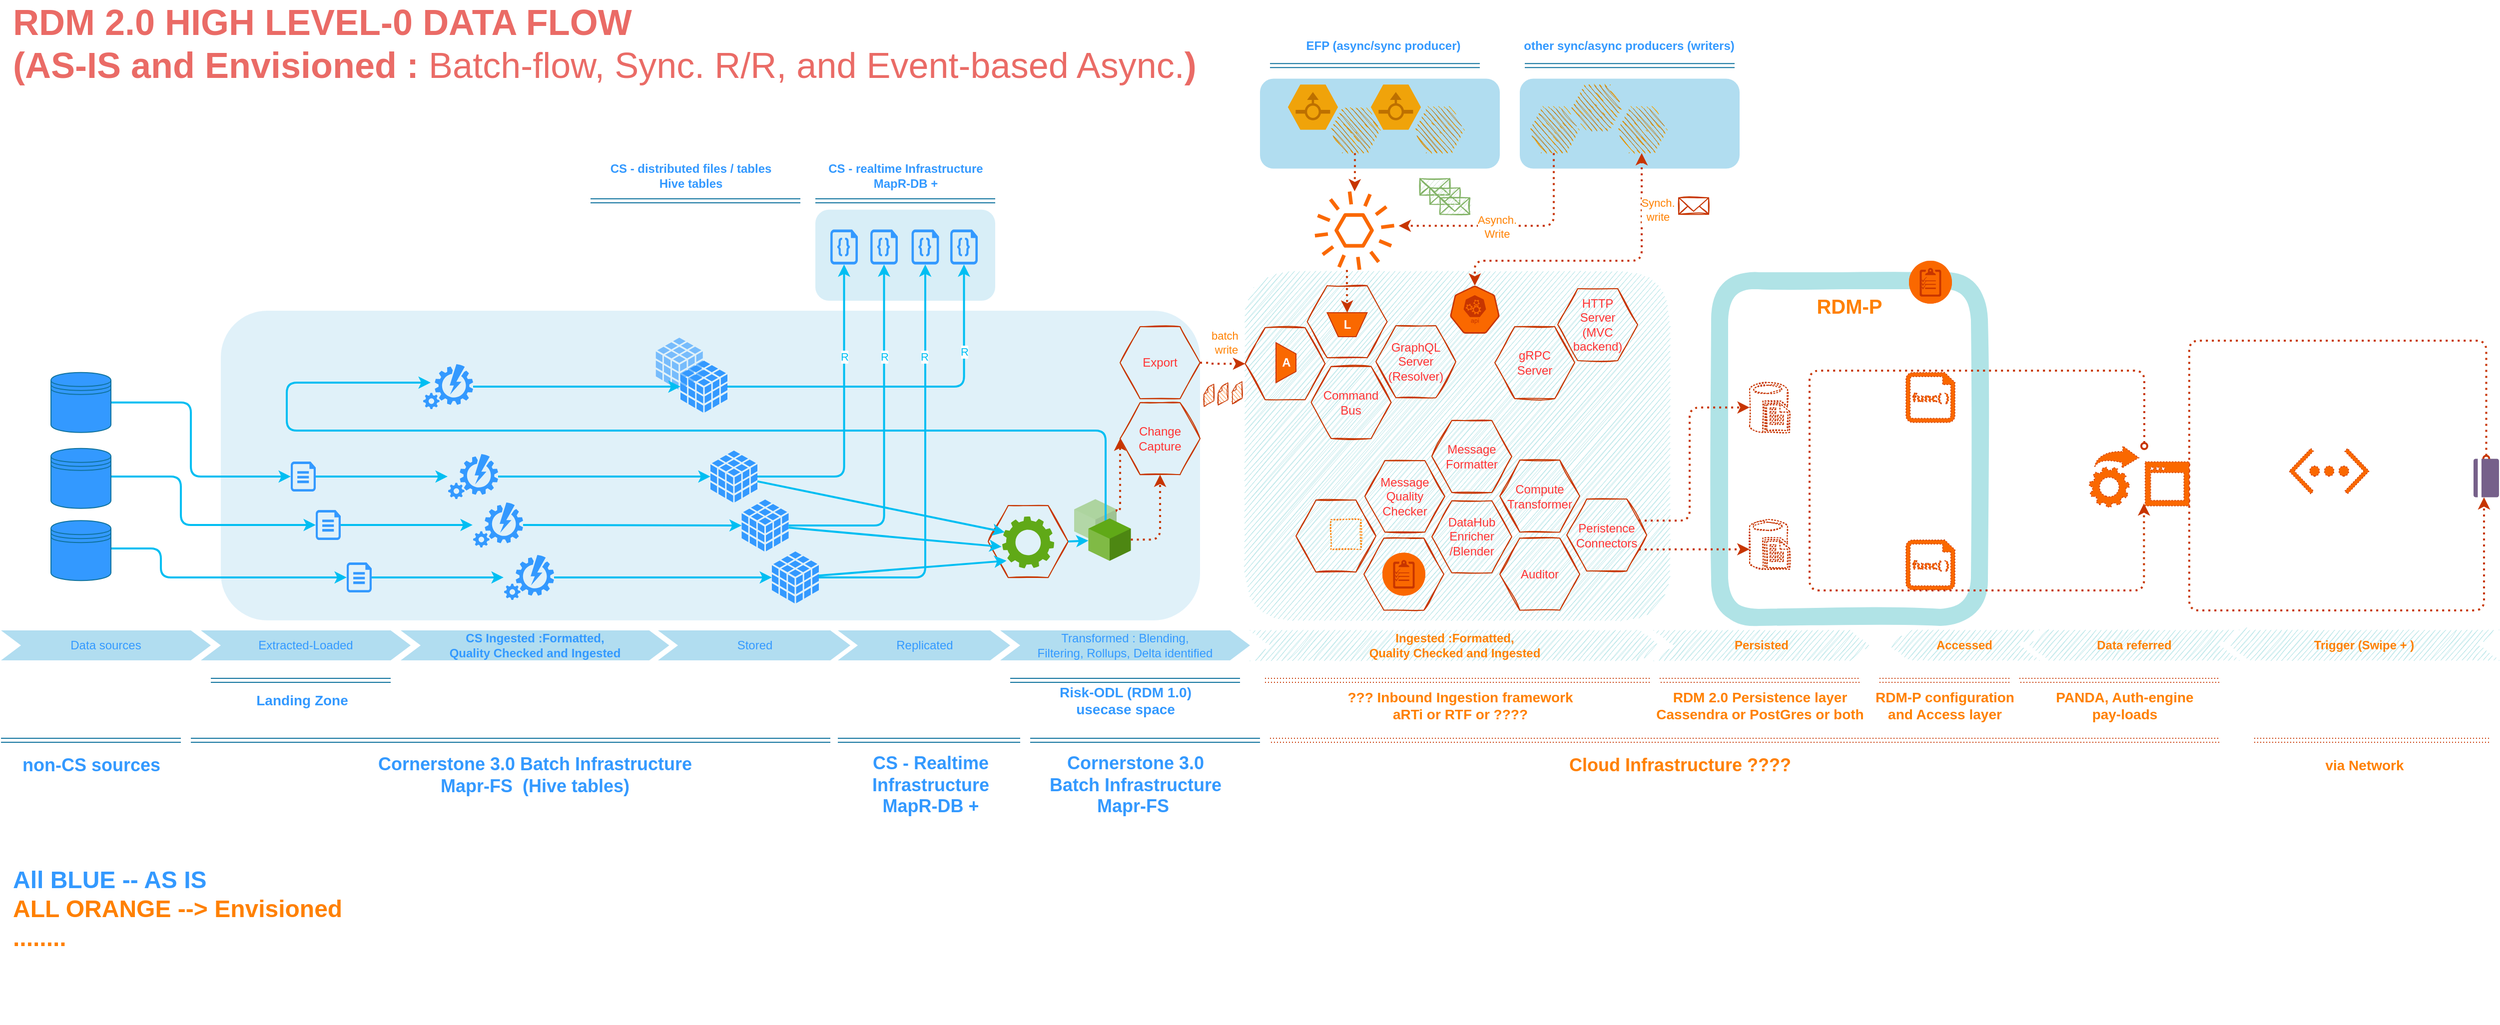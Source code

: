 <mxfile version="14.2.9" type="github">
  <diagram id="Td9-mndeDh_23hXxGDzK" name="Page-1">
    <mxGraphModel dx="883" dy="395" grid="1" gridSize="10" guides="1" tooltips="1" connect="1" arrows="1" fold="1" page="1" pageScale="1" pageWidth="850" pageHeight="1100" math="0" shadow="0">
      <root>
        <mxCell id="0" />
        <mxCell id="1" parent="0" />
        <mxCell id="Pg5ETTxkVNXYhfXZeRP4-10" value="" style="rounded=1;whiteSpace=wrap;html=1;sketch=0;fillColor=#b1ddf0;strokeColor=none;opacity=40;" parent="1" vertex="1">
          <mxGeometry x="250" y="350" width="980" height="310" as="geometry" />
        </mxCell>
        <mxCell id="uS7YmoTxu2O8jpIXmc0K-52" value="" style="shape=hexagon;perimeter=hexagonPerimeter2;whiteSpace=wrap;html=1;fixedSize=1;strokeColor=#C73500;sketch=1;fillColor=none;fontColor=#FF3333;" vertex="1" parent="1">
          <mxGeometry x="1018" y="545" width="80" height="72.12" as="geometry" />
        </mxCell>
        <mxCell id="Pg5ETTxkVNXYhfXZeRP4-1" value="" style="rounded=1;whiteSpace=wrap;html=1;sketch=1;fillColor=#b0e3e6;strokeColor=none;" parent="1" vertex="1">
          <mxGeometry x="1274" y="310" width="426" height="350" as="geometry" />
        </mxCell>
        <mxCell id="uS7YmoTxu2O8jpIXmc0K-47" value="" style="shape=hexagon;perimeter=hexagonPerimeter2;whiteSpace=wrap;html=1;fixedSize=1;strokeColor=#C73500;sketch=1;fontColor=#ffffff;fillColor=none;" vertex="1" parent="1">
          <mxGeometry x="1275.13" y="367.0" width="80" height="72.12" as="geometry" />
        </mxCell>
        <mxCell id="YAnELMvsAP-TXF1h9cd0-8" value="" style="rounded=1;whiteSpace=wrap;html=1;sketch=0;fillColor=#b1ddf0;strokeColor=none;" parent="1" vertex="1">
          <mxGeometry x="1550" y="117.78" width="220" height="90" as="geometry" />
        </mxCell>
        <mxCell id="uS7YmoTxu2O8jpIXmc0K-28" value="" style="shape=hexagon;perimeter=hexagonPerimeter2;whiteSpace=wrap;html=1;fixedSize=1;strokeColor=#C73500;sketch=1;fontColor=#ffffff;fillColor=none;" vertex="1" parent="1">
          <mxGeometry x="1394" y="577.68" width="80" height="72.12" as="geometry" />
        </mxCell>
        <mxCell id="Pg5ETTxkVNXYhfXZeRP4-12" value="&lt;b style=&quot;font-size: 20px&quot;&gt;&lt;font style=&quot;font-size: 20px&quot;&gt;RDM-P&lt;br&gt;&lt;br&gt;&lt;br&gt;&lt;br&gt;&lt;br&gt;&lt;br&gt;&lt;br&gt;&lt;br&gt;&lt;br&gt;&lt;br&gt;&lt;br&gt;&lt;br&gt;&lt;br&gt;&lt;/font&gt;&lt;/b&gt;" style="rounded=1;whiteSpace=wrap;html=1;sketch=1;strokeWidth=17;fillColor=none;fontColor=#FF8000;strokeColor=#B0E3E6;" parent="1" vertex="1">
          <mxGeometry x="1750" y="320" width="260" height="337" as="geometry" />
        </mxCell>
        <mxCell id="YAnELMvsAP-TXF1h9cd0-74" value="&lt;font&gt;gRPC &lt;br&gt;Server&lt;/font&gt;" style="shape=hexagon;perimeter=hexagonPerimeter2;whiteSpace=wrap;html=1;fixedSize=1;strokeColor=#C73500;sketch=1;fillColor=none;fontColor=#FF3333;" parent="1" vertex="1">
          <mxGeometry x="1525" y="365.94" width="80" height="72.12" as="geometry" />
        </mxCell>
        <mxCell id="uS7YmoTxu2O8jpIXmc0K-11" value="" style="shadow=0;dashed=0;html=1;labelPosition=center;verticalLabelPosition=bottom;verticalAlign=top;outlineConnect=0;align=center;shape=mxgraph.office.databases.database_cube;fontColor=#ffffff;strokeColor=none;fillColor=#3399FF;opacity=60;" vertex="1" parent="1">
          <mxGeometry x="685.37" y="377" width="47" height="52" as="geometry" />
        </mxCell>
        <mxCell id="uS7YmoTxu2O8jpIXmc0K-5" value="" style="verticalLabelPosition=bottom;verticalAlign=top;html=1;shape=mxgraph.infographic.shadedCube;isoAngle=15;fillColor=#60a917;fontColor=#ffffff;strokeColor=none;shadow=0;opacity=40;" vertex="1" parent="1">
          <mxGeometry x="1104" y="538.62" width="42.5" height="42.5" as="geometry" />
        </mxCell>
        <mxCell id="YAnELMvsAP-TXF1h9cd0-56" value="" style="shape=hexagon;perimeter=hexagonPerimeter2;whiteSpace=wrap;html=1;fixedSize=1;strokeColor=#C73500;sketch=1;fontColor=#ffffff;fillColor=none;" parent="1" vertex="1">
          <mxGeometry x="1326" y="539.5" width="80" height="72.12" as="geometry" />
        </mxCell>
        <mxCell id="Pg5ETTxkVNXYhfXZeRP4-31" value="" style="rounded=1;whiteSpace=wrap;html=1;sketch=0;fillColor=#b1ddf0;strokeColor=none;" parent="1" vertex="1">
          <mxGeometry x="1290" y="117.78" width="240" height="90" as="geometry" />
        </mxCell>
        <mxCell id="Pg5ETTxkVNXYhfXZeRP4-11" value="" style="rounded=1;whiteSpace=wrap;html=1;sketch=0;fillColor=#b1ddf0;strokeColor=none;opacity=50;" parent="1" vertex="1">
          <mxGeometry x="845" y="248.88" width="180" height="91.12" as="geometry" />
        </mxCell>
        <mxCell id="AzFJETMl0v4Ij8P8jwY9-28" value="" style="edgeStyle=orthogonalEdgeStyle;curved=1;rounded=0;orthogonalLoop=1;jettySize=auto;html=1;strokeWidth=2;entryX=-0.01;entryY=0.499;entryDx=0;entryDy=0;entryPerimeter=0;fillColor=#1ba1e2;strokeColor=#00BEF2;" parent="1" source="AzFJETMl0v4Ij8P8jwY9-1" target="AzFJETMl0v4Ij8P8jwY9-5" edge="1">
          <mxGeometry relative="1" as="geometry">
            <mxPoint x="425" y="527" as="targetPoint" />
          </mxGeometry>
        </mxCell>
        <mxCell id="AzFJETMl0v4Ij8P8jwY9-1" value="" style="verticalLabelPosition=bottom;html=1;verticalAlign=top;align=center;shape=mxgraph.azure.cloud_services_configuration_file;pointerEvents=1;fontColor=#ffffff;strokeColor=none;fillColor=#3399FF;" parent="1" vertex="1">
          <mxGeometry x="320" y="501" width="25" height="30" as="geometry" />
        </mxCell>
        <mxCell id="AzFJETMl0v4Ij8P8jwY9-35" value="" style="edgeStyle=orthogonalEdgeStyle;curved=1;rounded=0;orthogonalLoop=1;jettySize=auto;html=1;strokeWidth=2;fillColor=#1ba1e2;strokeColor=#00BEF2;" parent="1" source="AzFJETMl0v4Ij8P8jwY9-5" target="AzFJETMl0v4Ij8P8jwY9-49" edge="1">
          <mxGeometry relative="1" as="geometry">
            <mxPoint x="658" y="527" as="targetPoint" />
          </mxGeometry>
        </mxCell>
        <mxCell id="AzFJETMl0v4Ij8P8jwY9-5" value="" style="verticalLabelPosition=bottom;html=1;verticalAlign=top;align=center;shape=mxgraph.azure.automation;pointerEvents=1;fontColor=#ffffff;strokeColor=none;fillColor=#3399FF;" parent="1" vertex="1">
          <mxGeometry x="477.5" y="493.5" width="50" height="45" as="geometry" />
        </mxCell>
        <mxCell id="AzFJETMl0v4Ij8P8jwY9-7" value="Extracted-Loaded" style="shape=step;perimeter=stepPerimeter;whiteSpace=wrap;html=1;fixedSize=1;fillColor=#b1ddf0;strokeColor=none;fontColor=#3399FF;fontStyle=0" parent="1" vertex="1">
          <mxGeometry x="230" y="670" width="210" height="30" as="geometry" />
        </mxCell>
        <mxCell id="AzFJETMl0v4Ij8P8jwY9-8" value="CS Ingested :Formatted, &lt;br&gt;Quality Checked and Ingested" style="shape=step;perimeter=stepPerimeter;whiteSpace=wrap;html=1;fixedSize=1;fillColor=#b1ddf0;fontStyle=1;strokeColor=none;fontColor=#3399FF;" parent="1" vertex="1">
          <mxGeometry x="430" y="670" width="268.75" height="30" as="geometry" />
        </mxCell>
        <mxCell id="AzFJETMl0v4Ij8P8jwY9-9" value="Stored" style="shape=step;perimeter=stepPerimeter;whiteSpace=wrap;html=1;fixedSize=1;fillColor=#b1ddf0;strokeColor=none;fontColor=#3399FF;fontStyle=0" parent="1" vertex="1">
          <mxGeometry x="687.5" y="670" width="192.5" height="30" as="geometry" />
        </mxCell>
        <mxCell id="AzFJETMl0v4Ij8P8jwY9-10" value="&lt;span&gt;Transformed : Blending, &lt;br&gt;Filtering, Rollups, Delta identified&lt;/span&gt;" style="shape=step;perimeter=stepPerimeter;whiteSpace=wrap;html=1;fixedSize=1;fillColor=#b1ddf0;strokeColor=none;fontStyle=0;fontColor=#3399FF;" parent="1" vertex="1">
          <mxGeometry x="1030" y="670" width="250" height="30" as="geometry" />
        </mxCell>
        <mxCell id="AzFJETMl0v4Ij8P8jwY9-13" value="" style="shape=link;html=1;fillColor=#b1ddf0;strokeColor=#10739e;fontColor=#3399FF;fontSize=18;" parent="1" edge="1">
          <mxGeometry width="100" relative="1" as="geometry">
            <mxPoint x="220" y="780" as="sourcePoint" />
            <mxPoint x="860" y="780" as="targetPoint" />
          </mxGeometry>
        </mxCell>
        <mxCell id="AzFJETMl0v4Ij8P8jwY9-31" value="Cornerstone 3.0 Batch Infrastructure&lt;br style=&quot;font-size: 18px;&quot;&gt;Mapr-FS&amp;nbsp; (Hive tables)" style="text;html=1;align=center;verticalAlign=middle;resizable=0;points=[];autosize=1;fontStyle=1;fontColor=#3399FF;fontSize=18;" parent="1" vertex="1">
          <mxGeometry x="399.37" y="790" width="330" height="50" as="geometry" />
        </mxCell>
        <mxCell id="AzFJETMl0v4Ij8P8jwY9-37" value="" style="edgeStyle=orthogonalEdgeStyle;curved=1;rounded=0;orthogonalLoop=1;jettySize=auto;html=1;strokeWidth=2;entryX=-0.01;entryY=0.499;entryDx=0;entryDy=0;entryPerimeter=0;fillColor=#1ba1e2;strokeColor=#00BEF2;" parent="1" source="AzFJETMl0v4Ij8P8jwY9-38" target="AzFJETMl0v4Ij8P8jwY9-40" edge="1">
          <mxGeometry relative="1" as="geometry">
            <mxPoint x="450" y="572" as="targetPoint" />
          </mxGeometry>
        </mxCell>
        <mxCell id="AzFJETMl0v4Ij8P8jwY9-38" value="" style="verticalLabelPosition=bottom;html=1;verticalAlign=top;align=center;shape=mxgraph.azure.cloud_services_configuration_file;pointerEvents=1;fontColor=#ffffff;strokeColor=none;fillColor=#3399FF;" parent="1" vertex="1">
          <mxGeometry x="345" y="549.5" width="25" height="30" as="geometry" />
        </mxCell>
        <mxCell id="AzFJETMl0v4Ij8P8jwY9-39" value="" style="edgeStyle=orthogonalEdgeStyle;curved=1;rounded=0;orthogonalLoop=1;jettySize=auto;html=1;strokeWidth=2;fillColor=#1ba1e2;strokeColor=#00BEF2;" parent="1" source="AzFJETMl0v4Ij8P8jwY9-40" target="AzFJETMl0v4Ij8P8jwY9-50" edge="1">
          <mxGeometry relative="1" as="geometry">
            <mxPoint x="683" y="572" as="targetPoint" />
          </mxGeometry>
        </mxCell>
        <mxCell id="AzFJETMl0v4Ij8P8jwY9-40" value="" style="verticalLabelPosition=bottom;html=1;verticalAlign=top;align=center;shape=mxgraph.azure.automation;pointerEvents=1;fontColor=#ffffff;strokeColor=none;fillColor=#3399FF;" parent="1" vertex="1">
          <mxGeometry x="502.5" y="542" width="50" height="45" as="geometry" />
        </mxCell>
        <mxCell id="AzFJETMl0v4Ij8P8jwY9-42" value="" style="edgeStyle=orthogonalEdgeStyle;curved=1;rounded=0;orthogonalLoop=1;jettySize=auto;html=1;strokeWidth=2;entryX=-0.01;entryY=0.499;entryDx=0;entryDy=0;entryPerimeter=0;fillColor=#1ba1e2;strokeColor=#00BEF2;" parent="1" source="AzFJETMl0v4Ij8P8jwY9-43" target="AzFJETMl0v4Ij8P8jwY9-45" edge="1">
          <mxGeometry relative="1" as="geometry">
            <mxPoint x="481" y="617" as="targetPoint" />
          </mxGeometry>
        </mxCell>
        <mxCell id="AzFJETMl0v4Ij8P8jwY9-43" value="" style="verticalLabelPosition=bottom;html=1;verticalAlign=top;align=center;shape=mxgraph.azure.cloud_services_configuration_file;pointerEvents=1;fontColor=#ffffff;strokeColor=none;fillColor=#3399FF;" parent="1" vertex="1">
          <mxGeometry x="376" y="602" width="25" height="30" as="geometry" />
        </mxCell>
        <mxCell id="AzFJETMl0v4Ij8P8jwY9-44" value="" style="edgeStyle=orthogonalEdgeStyle;curved=1;rounded=0;orthogonalLoop=1;jettySize=auto;html=1;strokeWidth=2;fillColor=#1ba1e2;strokeColor=#00BEF2;" parent="1" source="AzFJETMl0v4Ij8P8jwY9-45" target="AzFJETMl0v4Ij8P8jwY9-48" edge="1">
          <mxGeometry relative="1" as="geometry">
            <mxPoint x="714" y="617" as="targetPoint" />
          </mxGeometry>
        </mxCell>
        <mxCell id="AzFJETMl0v4Ij8P8jwY9-45" value="" style="verticalLabelPosition=bottom;html=1;verticalAlign=top;align=center;shape=mxgraph.azure.automation;pointerEvents=1;fontColor=#ffffff;strokeColor=none;fillColor=#3399FF;" parent="1" vertex="1">
          <mxGeometry x="533.5" y="594.5" width="50" height="45" as="geometry" />
        </mxCell>
        <mxCell id="AzFJETMl0v4Ij8P8jwY9-48" value="" style="shadow=0;dashed=0;html=1;labelPosition=center;verticalLabelPosition=bottom;verticalAlign=top;outlineConnect=0;align=center;shape=mxgraph.office.databases.database_cube;fontColor=#ffffff;strokeColor=none;fillColor=#3399FF;" parent="1" vertex="1">
          <mxGeometry x="801.5" y="591" width="47" height="52" as="geometry" />
        </mxCell>
        <mxCell id="AzFJETMl0v4Ij8P8jwY9-60" value="" style="rounded=0;orthogonalLoop=1;jettySize=auto;html=1;strokeWidth=2;entryX=0.049;entryY=0.304;entryDx=0;entryDy=0;entryPerimeter=0;fillColor=#1ba1e2;strokeColor=#00BEF2;" parent="1" source="AzFJETMl0v4Ij8P8jwY9-49" target="AzFJETMl0v4Ij8P8jwY9-58" edge="1">
          <mxGeometry relative="1" as="geometry">
            <mxPoint x="790" y="520" as="sourcePoint" />
            <mxPoint x="795" y="542.5" as="targetPoint" />
          </mxGeometry>
        </mxCell>
        <mxCell id="AzFJETMl0v4Ij8P8jwY9-74" value="" style="rounded=1;sketch=0;orthogonalLoop=1;jettySize=auto;html=1;shadow=0;strokeWidth=2;entryX=0.5;entryY=1;entryDx=0;entryDy=0;entryPerimeter=0;fillColor=#1ba1e2;strokeColor=#00BEF2;edgeStyle=orthogonalEdgeStyle;" parent="1" source="AzFJETMl0v4Ij8P8jwY9-49" target="AzFJETMl0v4Ij8P8jwY9-72" edge="1">
          <mxGeometry relative="1" as="geometry">
            <mxPoint x="795" y="531.5" as="targetPoint" />
          </mxGeometry>
        </mxCell>
        <mxCell id="YAnELMvsAP-TXF1h9cd0-38" value="R" style="edgeLabel;html=1;align=center;verticalAlign=middle;resizable=0;points=[];fontColor=#00BEF2;" parent="AzFJETMl0v4Ij8P8jwY9-74" vertex="1" connectable="0">
          <mxGeometry x="0.334" y="1" relative="1" as="geometry">
            <mxPoint x="0.98" y="-7.47" as="offset" />
          </mxGeometry>
        </mxCell>
        <mxCell id="AzFJETMl0v4Ij8P8jwY9-49" value="" style="shadow=0;dashed=0;html=1;labelPosition=center;verticalLabelPosition=bottom;verticalAlign=top;outlineConnect=0;align=center;shape=mxgraph.office.databases.database_cube;fontColor=#ffffff;strokeColor=none;fillColor=#3399FF;" parent="1" vertex="1">
          <mxGeometry x="740" y="490" width="47" height="52" as="geometry" />
        </mxCell>
        <mxCell id="AzFJETMl0v4Ij8P8jwY9-50" value="" style="shadow=0;dashed=0;html=1;labelPosition=center;verticalLabelPosition=bottom;verticalAlign=top;outlineConnect=0;align=center;shape=mxgraph.office.databases.database_cube;fontColor=#ffffff;strokeColor=none;fillColor=#3399FF;" parent="1" vertex="1">
          <mxGeometry x="771.25" y="539" width="47" height="52" as="geometry" />
        </mxCell>
        <mxCell id="AzFJETMl0v4Ij8P8jwY9-70" value="" style="rounded=1;sketch=0;orthogonalLoop=1;jettySize=auto;html=1;shadow=0;strokeWidth=2;entryX=0.5;entryY=1;entryDx=0;entryDy=0;entryPerimeter=0;fillColor=#1ba1e2;strokeColor=#00BEF2;edgeStyle=orthogonalEdgeStyle;" parent="1" source="AzFJETMl0v4Ij8P8jwY9-51" target="AzFJETMl0v4Ij8P8jwY9-71" edge="1">
          <mxGeometry relative="1" as="geometry">
            <mxPoint x="1188" y="416" as="targetPoint" />
          </mxGeometry>
        </mxCell>
        <mxCell id="YAnELMvsAP-TXF1h9cd0-42" value="R" style="edgeLabel;html=1;align=center;verticalAlign=middle;resizable=0;points=[];fontColor=#00BEF2;" parent="AzFJETMl0v4Ij8P8jwY9-70" vertex="1" connectable="0">
          <mxGeometry x="0.513" y="3" relative="1" as="geometry">
            <mxPoint x="2.96" y="-0.94" as="offset" />
          </mxGeometry>
        </mxCell>
        <mxCell id="AzFJETMl0v4Ij8P8jwY9-51" value="" style="shadow=0;dashed=0;html=1;labelPosition=center;verticalLabelPosition=bottom;verticalAlign=top;outlineConnect=0;align=center;shape=mxgraph.office.databases.database_cube;fontColor=#ffffff;strokeColor=none;fillColor=#3399FF;" parent="1" vertex="1">
          <mxGeometry x="710" y="400" width="47" height="52" as="geometry" />
        </mxCell>
        <mxCell id="AzFJETMl0v4Ij8P8jwY9-52" value="" style="verticalLabelPosition=bottom;html=1;verticalAlign=top;align=center;shape=mxgraph.azure.automation;pointerEvents=1;fontColor=#ffffff;strokeColor=none;fillColor=#3399FF;" parent="1" vertex="1">
          <mxGeometry x="452.5" y="403.5" width="50" height="45" as="geometry" />
        </mxCell>
        <mxCell id="AzFJETMl0v4Ij8P8jwY9-65" value="" style="edgeStyle=orthogonalEdgeStyle;rounded=1;orthogonalLoop=1;jettySize=auto;html=1;strokeWidth=2;entryX=0.23;entryY=0.41;entryDx=0;entryDy=0;entryPerimeter=0;shadow=0;sketch=0;fillColor=#1ba1e2;strokeColor=#00BEF2;exitX=0.5;exitY=0;exitDx=0;exitDy=0;exitPerimeter=0;" parent="1" edge="1">
          <mxGeometry relative="1" as="geometry">
            <mxPoint x="460" y="421.95" as="targetPoint" />
            <Array as="points">
              <mxPoint x="1135" y="470" />
              <mxPoint x="316" y="470" />
              <mxPoint x="316" y="422" />
            </Array>
            <mxPoint x="1135.5" y="561.87" as="sourcePoint" />
          </mxGeometry>
        </mxCell>
        <mxCell id="AzFJETMl0v4Ij8P8jwY9-54" value="" style="verticalLabelPosition=bottom;verticalAlign=top;html=1;shape=mxgraph.infographic.shadedCube;isoAngle=15;fillColor=#60a917;fontColor=#ffffff;strokeColor=none;" parent="1" vertex="1">
          <mxGeometry x="1118.25" y="557.87" width="42.5" height="42.5" as="geometry" />
        </mxCell>
        <mxCell id="AzFJETMl0v4Ij8P8jwY9-55" value="" style="shape=link;html=1;fillColor=#b1ddf0;strokeColor=#10739e;fontColor=#3399FF;fontStyle=0;fontSize=14;" parent="1" edge="1">
          <mxGeometry width="100" relative="1" as="geometry">
            <mxPoint x="1040" y="720" as="sourcePoint" />
            <mxPoint x="1270" y="720" as="targetPoint" />
          </mxGeometry>
        </mxCell>
        <mxCell id="AzFJETMl0v4Ij8P8jwY9-56" value="Risk-ODL (RDM 1.0)&lt;br style=&quot;font-size: 14px&quot;&gt;usecase space" style="text;html=1;align=center;verticalAlign=middle;resizable=0;points=[];autosize=1;fontStyle=1;fontColor=#3399FF;fontSize=14;" parent="1" vertex="1">
          <mxGeometry x="1080" y="720" width="150" height="40" as="geometry" />
        </mxCell>
        <mxCell id="AzFJETMl0v4Ij8P8jwY9-63" value="" style="edgeStyle=none;rounded=0;orthogonalLoop=1;jettySize=auto;html=1;strokeWidth=2;fillColor=#1ba1e2;strokeColor=#00BEF2;exitX=1;exitY=0.5;exitDx=0;exitDy=0;" parent="1" source="uS7YmoTxu2O8jpIXmc0K-52" target="AzFJETMl0v4Ij8P8jwY9-54" edge="1">
          <mxGeometry relative="1" as="geometry">
            <mxPoint x="1110.0" y="584.111" as="sourcePoint" />
          </mxGeometry>
        </mxCell>
        <mxCell id="AzFJETMl0v4Ij8P8jwY9-58" value="" style="html=1;aspect=fixed;shadow=0;align=center;verticalAlign=top;fillColor=#60a917;shape=mxgraph.gcp2.gear;fontColor=#ffffff;strokeColor=none;" parent="1" vertex="1">
          <mxGeometry x="1032" y="555.88" width="52" height="52" as="geometry" />
        </mxCell>
        <mxCell id="AzFJETMl0v4Ij8P8jwY9-61" value="" style="rounded=0;orthogonalLoop=1;jettySize=auto;html=1;strokeWidth=2;fillColor=#1ba1e2;strokeColor=#00BEF2;entryX=-0.013;entryY=0.585;entryDx=0;entryDy=0;entryPerimeter=0;" parent="1" source="AzFJETMl0v4Ij8P8jwY9-50" target="AzFJETMl0v4Ij8P8jwY9-58" edge="1">
          <mxGeometry relative="1" as="geometry">
            <mxPoint x="725" y="555.536" as="sourcePoint" />
            <mxPoint x="902.35" y="578.45" as="targetPoint" />
          </mxGeometry>
        </mxCell>
        <mxCell id="AzFJETMl0v4Ij8P8jwY9-62" value="" style="rounded=0;orthogonalLoop=1;jettySize=auto;html=1;strokeWidth=2;entryX=0.083;entryY=0.854;entryDx=0;entryDy=0;entryPerimeter=0;fillColor=#1ba1e2;strokeColor=#00BEF2;" parent="1" source="AzFJETMl0v4Ij8P8jwY9-48" target="AzFJETMl0v4Ij8P8jwY9-58" edge="1">
          <mxGeometry relative="1" as="geometry">
            <mxPoint x="749" y="597.493" as="sourcePoint" />
            <mxPoint x="898.35" y="597.45" as="targetPoint" />
          </mxGeometry>
        </mxCell>
        <mxCell id="AzFJETMl0v4Ij8P8jwY9-68" value="Replicated" style="shape=step;perimeter=stepPerimeter;whiteSpace=wrap;html=1;fixedSize=1;fillColor=#b1ddf0;strokeColor=none;fontColor=#3399FF;fontStyle=0" parent="1" vertex="1">
          <mxGeometry x="867.5" y="670" width="172.5" height="30" as="geometry" />
        </mxCell>
        <mxCell id="AzFJETMl0v4Ij8P8jwY9-71" value="" style="verticalLabelPosition=bottom;html=1;verticalAlign=top;align=center;shape=mxgraph.azure.code_file;pointerEvents=1;fontColor=#ffffff;strokeColor=none;fillColor=#3399FF;" parent="1" vertex="1">
          <mxGeometry x="980" y="268.75" width="27.5" height="35" as="geometry" />
        </mxCell>
        <mxCell id="AzFJETMl0v4Ij8P8jwY9-72" value="" style="verticalLabelPosition=bottom;html=1;verticalAlign=top;align=center;shape=mxgraph.azure.code_file;pointerEvents=1;fontColor=#ffffff;strokeColor=none;fillColor=#3399FF;" parent="1" vertex="1">
          <mxGeometry x="860" y="268.75" width="27.5" height="35" as="geometry" />
        </mxCell>
        <mxCell id="AzFJETMl0v4Ij8P8jwY9-76" value="" style="verticalLabelPosition=bottom;html=1;verticalAlign=top;align=center;shape=mxgraph.azure.code_file;pointerEvents=1;fontColor=#ffffff;strokeColor=none;fillColor=#3399FF;" parent="1" vertex="1">
          <mxGeometry x="900" y="268.75" width="27.5" height="35" as="geometry" />
        </mxCell>
        <mxCell id="AzFJETMl0v4Ij8P8jwY9-78" value="" style="verticalLabelPosition=bottom;html=1;verticalAlign=top;align=center;shape=mxgraph.azure.code_file;pointerEvents=1;fontColor=#ffffff;strokeColor=none;fillColor=#3399FF;" parent="1" vertex="1">
          <mxGeometry x="941.25" y="268.75" width="27.5" height="35" as="geometry" />
        </mxCell>
        <mxCell id="AzFJETMl0v4Ij8P8jwY9-79" value="" style="rounded=1;orthogonalLoop=1;jettySize=auto;html=1;strokeWidth=2;entryX=0.5;entryY=1;entryDx=0;entryDy=0;entryPerimeter=0;fillColor=#1ba1e2;strokeColor=#00BEF2;edgeStyle=orthogonalEdgeStyle;" parent="1" source="AzFJETMl0v4Ij8P8jwY9-48" target="AzFJETMl0v4Ij8P8jwY9-78" edge="1">
          <mxGeometry relative="1" as="geometry">
            <mxPoint x="817.25" y="642.565" as="sourcePoint" />
            <mxPoint x="1167.5" y="643.54" as="targetPoint" />
          </mxGeometry>
        </mxCell>
        <mxCell id="YAnELMvsAP-TXF1h9cd0-40" value="R" style="edgeLabel;html=1;align=center;verticalAlign=middle;resizable=0;points=[];fontColor=#00BEF2;" parent="AzFJETMl0v4Ij8P8jwY9-79" vertex="1" connectable="0">
          <mxGeometry x="0.551" y="1" relative="1" as="geometry">
            <mxPoint x="-0.25" y="-2.17" as="offset" />
          </mxGeometry>
        </mxCell>
        <mxCell id="AzFJETMl0v4Ij8P8jwY9-77" value="" style="rounded=1;sketch=0;orthogonalLoop=1;jettySize=auto;html=1;shadow=0;strokeWidth=2;entryX=0.5;entryY=1;entryDx=0;entryDy=0;entryPerimeter=0;fillColor=#1ba1e2;strokeColor=#00BEF2;edgeStyle=orthogonalEdgeStyle;" parent="1" source="AzFJETMl0v4Ij8P8jwY9-50" target="AzFJETMl0v4Ij8P8jwY9-76" edge="1">
          <mxGeometry relative="1" as="geometry" />
        </mxCell>
        <mxCell id="YAnELMvsAP-TXF1h9cd0-39" value="R" style="edgeLabel;html=1;align=center;verticalAlign=middle;resizable=0;points=[];fontColor=#00BEF2;" parent="AzFJETMl0v4Ij8P8jwY9-77" vertex="1" connectable="0">
          <mxGeometry x="0.465" relative="1" as="geometry">
            <mxPoint x="-0.02" y="-3.22" as="offset" />
          </mxGeometry>
        </mxCell>
        <mxCell id="AzFJETMl0v4Ij8P8jwY9-81" value="" style="shape=link;html=1;fillColor=#b1ddf0;strokeColor=#10739e;fontColor=#3399FF;fontSize=18;" parent="1" edge="1">
          <mxGeometry width="100" relative="1" as="geometry">
            <mxPoint x="867.5" y="780" as="sourcePoint" />
            <mxPoint x="1050" y="780" as="targetPoint" />
          </mxGeometry>
        </mxCell>
        <mxCell id="AzFJETMl0v4Ij8P8jwY9-82" value="CS - Realtime &lt;br&gt;Infrastructure&lt;br style=&quot;font-size: 18px&quot;&gt;MapR-DB +" style="text;html=1;align=center;verticalAlign=middle;resizable=0;points=[];autosize=1;fontStyle=1;fontColor=#3399FF;fontSize=18;" parent="1" vertex="1">
          <mxGeometry x="895" y="790" width="130" height="70" as="geometry" />
        </mxCell>
        <mxCell id="AzFJETMl0v4Ij8P8jwY9-83" value="Ingested :Formatted, &lt;br&gt;Quality Checked and Ingested" style="shape=step;perimeter=stepPerimeter;whiteSpace=wrap;html=1;fixedSize=1;fillColor=#b0e3e6;fontStyle=1;dashed=1;dashPattern=1 2;sketch=1;strokeColor=none;fontColor=#FF8000;" parent="1" vertex="1">
          <mxGeometry x="1280" y="670" width="410" height="30" as="geometry" />
        </mxCell>
        <mxCell id="AzFJETMl0v4Ij8P8jwY9-88" value="Persisted" style="shape=step;perimeter=stepPerimeter;whiteSpace=wrap;html=1;fixedSize=1;fillColor=#b0e3e6;fontStyle=1;dashed=1;dashPattern=1 2;sketch=1;strokeColor=none;fontColor=#FF8000;" parent="1" vertex="1">
          <mxGeometry x="1684" y="670" width="216" height="30" as="geometry" />
        </mxCell>
        <mxCell id="AzFJETMl0v4Ij8P8jwY9-89" value="" style="shape=link;html=1;fillColor=#fa6800;strokeColor=#C73500;fontColor=#006600;dashed=1;dashPattern=1 2;fontSize=14;" parent="1" edge="1">
          <mxGeometry width="100" relative="1" as="geometry">
            <mxPoint x="1690" y="720" as="sourcePoint" />
            <mxPoint x="1890" y="720" as="targetPoint" />
          </mxGeometry>
        </mxCell>
        <mxCell id="AzFJETMl0v4Ij8P8jwY9-90" value="" style="shape=link;html=1;fillColor=#fa6800;fontColor=#006600;strokeColor=#C73500;dashed=1;dashPattern=1 2;fontSize=14;" parent="1" edge="1">
          <mxGeometry width="100" relative="1" as="geometry">
            <mxPoint x="1295" y="720" as="sourcePoint" />
            <mxPoint x="1680" y="720" as="targetPoint" />
          </mxGeometry>
        </mxCell>
        <mxCell id="AzFJETMl0v4Ij8P8jwY9-91" value="??? Inbound Ingestion framework&lt;br style=&quot;font-size: 14px;&quot;&gt;aRTi or RTF or ????" style="text;html=1;align=center;verticalAlign=middle;resizable=0;points=[];autosize=1;fontColor=#FF8000;fontStyle=1;fontSize=14;" parent="1" vertex="1">
          <mxGeometry x="1370" y="725" width="240" height="40" as="geometry" />
        </mxCell>
        <mxCell id="AzFJETMl0v4Ij8P8jwY9-92" value="RDM 2.0 Persistence layer&lt;br style=&quot;font-size: 14px;&quot;&gt;Cassendra or PostGres or both" style="text;html=1;align=center;verticalAlign=middle;resizable=0;points=[];autosize=1;fontColor=#FF8000;fontStyle=1;fontSize=14;" parent="1" vertex="1">
          <mxGeometry x="1680" y="725" width="220" height="40" as="geometry" />
        </mxCell>
        <mxCell id="AzFJETMl0v4Ij8P8jwY9-95" value="" style="shape=link;html=1;fillColor=#b1ddf0;strokeColor=#10739e;fontColor=#3399FF;" parent="1" edge="1">
          <mxGeometry width="100" relative="1" as="geometry">
            <mxPoint x="845" y="240" as="sourcePoint" />
            <mxPoint x="1025" y="240" as="targetPoint" />
          </mxGeometry>
        </mxCell>
        <mxCell id="AzFJETMl0v4Ij8P8jwY9-96" value="CS - realtime Infrastructure&lt;br&gt;MapR-DB +" style="text;html=1;align=center;verticalAlign=middle;resizable=0;points=[];autosize=1;fontStyle=1;fontColor=#3399FF;" parent="1" vertex="1">
          <mxGeometry x="850" y="200" width="170" height="30" as="geometry" />
        </mxCell>
        <mxCell id="AzFJETMl0v4Ij8P8jwY9-99" value="&lt;b&gt;&lt;font&gt;&lt;font style=&quot;font-size: 24px&quot;&gt;&lt;font color=&quot;#3399ff&quot;&gt;All BLUE -- AS IS&lt;/font&gt;&lt;br&gt;ALL ORANGE --&amp;gt; Envisioned&lt;br&gt;........&lt;br&gt;&lt;br&gt;&lt;br&gt;&lt;/font&gt;&lt;br&gt;&lt;/font&gt;&lt;/b&gt;" style="text;html=1;align=left;verticalAlign=middle;resizable=0;points=[];autosize=1;fontColor=#FF8000;" parent="1" vertex="1">
          <mxGeometry x="40" y="935" width="350" height="100" as="geometry" />
        </mxCell>
        <mxCell id="AzFJETMl0v4Ij8P8jwY9-100" value="" style="shape=link;html=1;fillColor=#b1ddf0;strokeColor=#10739e;fontColor=#3399FF;fontSize=18;" parent="1" edge="1">
          <mxGeometry width="100" relative="1" as="geometry">
            <mxPoint x="1060" y="780" as="sourcePoint" />
            <mxPoint x="1290" y="780" as="targetPoint" />
          </mxGeometry>
        </mxCell>
        <mxCell id="AzFJETMl0v4Ij8P8jwY9-101" value="Cornerstone 3.0 &lt;br&gt;Batch Infrastructure&lt;br style=&quot;font-size: 18px&quot;&gt;Mapr-FS&amp;nbsp;" style="text;html=1;align=center;verticalAlign=middle;resizable=0;points=[];autosize=1;fontStyle=1;fontColor=#3399FF;fontSize=18;" parent="1" vertex="1">
          <mxGeometry x="1070" y="790" width="190" height="70" as="geometry" />
        </mxCell>
        <mxCell id="AzFJETMl0v4Ij8P8jwY9-102" value="" style="shape=link;html=1;fillColor=#fa6800;strokeColor=#C73500;fontColor=#3399FF;dashed=1;dashPattern=1 2;fontSize=18;" parent="1" edge="1">
          <mxGeometry width="100" relative="1" as="geometry">
            <mxPoint x="1300" y="780" as="sourcePoint" />
            <mxPoint x="2250" y="780" as="targetPoint" />
          </mxGeometry>
        </mxCell>
        <mxCell id="AzFJETMl0v4Ij8P8jwY9-103" value="Cloud Infrastructure ????" style="text;html=1;align=center;verticalAlign=middle;resizable=0;points=[];autosize=1;fontStyle=1;fontColor=#FF8000;fontSize=18;" parent="1" vertex="1">
          <mxGeometry x="1590" y="790" width="240" height="30" as="geometry" />
        </mxCell>
        <mxCell id="AzFJETMl0v4Ij8P8jwY9-104" value="&lt;font&gt;&lt;font style=&quot;font-size: 36px&quot;&gt;RDM 2.0 HIGH LEVEL-0 DATA FLOW &lt;br&gt;(AS-IS and Envisioned : &lt;span style=&quot;font-weight: normal&quot;&gt;Batch-flow, Sync. R/R, and Event-based Async.&lt;/span&gt;)&lt;br&gt;&lt;/font&gt;&lt;br&gt;&lt;/font&gt;" style="text;html=1;align=left;verticalAlign=middle;resizable=0;points=[];autosize=1;fontStyle=1;fontColor=#EA6B66;" parent="1" vertex="1">
          <mxGeometry x="40" y="60" width="1200" height="60" as="geometry" />
        </mxCell>
        <mxCell id="AzFJETMl0v4Ij8P8jwY9-105" value="Data sources" style="shape=step;perimeter=stepPerimeter;whiteSpace=wrap;html=1;fixedSize=1;fillColor=#b1ddf0;strokeColor=none;fontColor=#3399FF;fontStyle=0" parent="1" vertex="1">
          <mxGeometry x="30" y="670" width="210" height="30" as="geometry" />
        </mxCell>
        <mxCell id="AzFJETMl0v4Ij8P8jwY9-109" value="" style="edgeStyle=orthogonalEdgeStyle;rounded=1;sketch=0;orthogonalLoop=1;jettySize=auto;html=1;shadow=0;labelBackgroundColor=none;strokeColor=#00BEF2;strokeWidth=2;fontColor=#FF8000;entryX=0;entryY=0.5;entryDx=0;entryDy=0;entryPerimeter=0;" parent="1" source="AzFJETMl0v4Ij8P8jwY9-107" target="AzFJETMl0v4Ij8P8jwY9-1" edge="1">
          <mxGeometry relative="1" as="geometry">
            <mxPoint x="200" y="516" as="targetPoint" />
            <Array as="points">
              <mxPoint x="220" y="442" />
              <mxPoint x="220" y="516" />
            </Array>
          </mxGeometry>
        </mxCell>
        <mxCell id="AzFJETMl0v4Ij8P8jwY9-107" value="" style="shape=datastore;whiteSpace=wrap;html=1;labelBackgroundColor=none;sketch=0;strokeColor=#10739e;align=left;fillColor=#3399FF;" parent="1" vertex="1">
          <mxGeometry x="80" y="411.88" width="60" height="60" as="geometry" />
        </mxCell>
        <mxCell id="AzFJETMl0v4Ij8P8jwY9-112" value="" style="edgeStyle=orthogonalEdgeStyle;rounded=1;sketch=0;orthogonalLoop=1;jettySize=auto;html=1;shadow=0;labelBackgroundColor=none;strokeColor=#00BEF2;strokeWidth=2;fontColor=#FF8000;entryX=0;entryY=0.5;entryDx=0;entryDy=0;entryPerimeter=0;" parent="1" source="AzFJETMl0v4Ij8P8jwY9-110" target="AzFJETMl0v4Ij8P8jwY9-38" edge="1">
          <mxGeometry relative="1" as="geometry">
            <mxPoint x="220" y="549.5" as="targetPoint" />
            <Array as="points">
              <mxPoint x="210" y="516" />
              <mxPoint x="210" y="565" />
            </Array>
          </mxGeometry>
        </mxCell>
        <mxCell id="AzFJETMl0v4Ij8P8jwY9-110" value="" style="shape=datastore;whiteSpace=wrap;html=1;labelBackgroundColor=none;sketch=0;strokeColor=#10739e;align=left;fillColor=#3399FF;" parent="1" vertex="1">
          <mxGeometry x="80" y="487.88" width="60" height="60" as="geometry" />
        </mxCell>
        <mxCell id="AzFJETMl0v4Ij8P8jwY9-114" value="" style="edgeStyle=orthogonalEdgeStyle;rounded=1;sketch=0;orthogonalLoop=1;jettySize=auto;html=1;shadow=0;labelBackgroundColor=none;strokeColor=#00BEF2;strokeWidth=2;fontColor=#FF8000;entryX=0;entryY=0.5;entryDx=0;entryDy=0;entryPerimeter=0;" parent="1" source="AzFJETMl0v4Ij8P8jwY9-113" target="AzFJETMl0v4Ij8P8jwY9-43" edge="1">
          <mxGeometry relative="1" as="geometry">
            <Array as="points">
              <mxPoint x="190" y="588" />
              <mxPoint x="190" y="617" />
            </Array>
          </mxGeometry>
        </mxCell>
        <mxCell id="AzFJETMl0v4Ij8P8jwY9-113" value="" style="shape=datastore;whiteSpace=wrap;html=1;labelBackgroundColor=none;sketch=0;strokeColor=#10739e;align=left;fillColor=#3399FF;" parent="1" vertex="1">
          <mxGeometry x="80" y="560.13" width="60" height="60" as="geometry" />
        </mxCell>
        <mxCell id="AzFJETMl0v4Ij8P8jwY9-115" value="" style="shape=link;html=1;fillColor=#b1ddf0;strokeColor=#10739e;fontColor=#3399FF;fontStyle=0;fontSize=14;" parent="1" edge="1">
          <mxGeometry width="100" relative="1" as="geometry">
            <mxPoint x="240" y="720" as="sourcePoint" />
            <mxPoint x="420" y="720" as="targetPoint" />
          </mxGeometry>
        </mxCell>
        <mxCell id="AzFJETMl0v4Ij8P8jwY9-116" value="Landing Zone" style="text;html=1;align=center;verticalAlign=middle;resizable=0;points=[];autosize=1;fontStyle=1;fontColor=#3399FF;fontSize=14;" parent="1" vertex="1">
          <mxGeometry x="276" y="730" width="110" height="20" as="geometry" />
        </mxCell>
        <mxCell id="AzFJETMl0v4Ij8P8jwY9-118" value="" style="shape=link;html=1;fillColor=#b1ddf0;strokeColor=#10739e;fontColor=#3399FF;" parent="1" edge="1">
          <mxGeometry width="100" relative="1" as="geometry">
            <mxPoint x="620" y="240" as="sourcePoint" />
            <mxPoint x="830" y="240" as="targetPoint" />
          </mxGeometry>
        </mxCell>
        <mxCell id="AzFJETMl0v4Ij8P8jwY9-119" value="CS - distributed files / tables&lt;br&gt;Hive tables" style="text;html=1;align=center;verticalAlign=middle;resizable=0;points=[];autosize=1;fontStyle=1;fontColor=#3399FF;" parent="1" vertex="1">
          <mxGeometry x="630" y="200" width="180" height="30" as="geometry" />
        </mxCell>
        <mxCell id="AzFJETMl0v4Ij8P8jwY9-120" value="" style="shape=link;html=1;fillColor=#b1ddf0;strokeColor=#10739e;fontColor=#3399FF;fontStyle=0;fontSize=18;" parent="1" edge="1">
          <mxGeometry width="100" relative="1" as="geometry">
            <mxPoint x="30" y="780" as="sourcePoint" />
            <mxPoint x="210" y="780" as="targetPoint" />
          </mxGeometry>
        </mxCell>
        <mxCell id="AzFJETMl0v4Ij8P8jwY9-121" value="non-CS sources" style="text;html=1;align=center;verticalAlign=middle;resizable=0;points=[];autosize=1;fontStyle=1;fontColor=#3399FF;fontSize=18;" parent="1" vertex="1">
          <mxGeometry x="45" y="790" width="150" height="30" as="geometry" />
        </mxCell>
        <mxCell id="AzFJETMl0v4Ij8P8jwY9-122" value="Accessed" style="shape=step;perimeter=stepPerimeter;whiteSpace=wrap;html=1;fixedSize=1;fillColor=#b0e3e6;fontStyle=1;dashed=1;dashPattern=1 2;sketch=1;strokeColor=none;fontColor=#FF8000;direction=west;" parent="1" vertex="1">
          <mxGeometry x="1920" y="670" width="150" height="30" as="geometry" />
        </mxCell>
        <mxCell id="AzFJETMl0v4Ij8P8jwY9-123" value="Data referred" style="shape=step;perimeter=stepPerimeter;whiteSpace=wrap;html=1;fixedSize=1;fillColor=#b0e3e6;fontStyle=1;dashed=1;dashPattern=1 2;sketch=1;strokeColor=none;fontColor=#FF8000;direction=west;" parent="1" vertex="1">
          <mxGeometry x="2060" y="670" width="210" height="30" as="geometry" />
        </mxCell>
        <mxCell id="AzFJETMl0v4Ij8P8jwY9-125" value="" style="shape=link;html=1;fillColor=#fa6800;strokeColor=#C73500;fontColor=#006600;dashed=1;dashPattern=1 2;fontSize=14;" parent="1" edge="1">
          <mxGeometry width="100" relative="1" as="geometry">
            <mxPoint x="1910" y="720" as="sourcePoint" />
            <mxPoint x="2040" y="720" as="targetPoint" />
          </mxGeometry>
        </mxCell>
        <mxCell id="AzFJETMl0v4Ij8P8jwY9-126" value="RDM-P configuration &lt;br style=&quot;font-size: 14px;&quot;&gt;and Access layer" style="text;html=1;align=center;verticalAlign=middle;resizable=0;points=[];autosize=1;fontColor=#FF8000;fontStyle=1;fontSize=14;" parent="1" vertex="1">
          <mxGeometry x="1900" y="725" width="150" height="40" as="geometry" />
        </mxCell>
        <mxCell id="AzFJETMl0v4Ij8P8jwY9-127" value="" style="shape=link;html=1;fillColor=#fa6800;strokeColor=#C73500;fontColor=#006600;dashed=1;dashPattern=1 2;fontSize=14;" parent="1" edge="1">
          <mxGeometry width="100" relative="1" as="geometry">
            <mxPoint x="2050" y="720" as="sourcePoint" />
            <mxPoint x="2250" y="720" as="targetPoint" />
          </mxGeometry>
        </mxCell>
        <mxCell id="AzFJETMl0v4Ij8P8jwY9-128" value="PANDA, Auth-engine &lt;br&gt;pay-loads" style="text;html=1;align=center;verticalAlign=middle;resizable=0;points=[];autosize=1;fontColor=#FF8000;fontStyle=1;fontSize=14;" parent="1" vertex="1">
          <mxGeometry x="2080" y="725" width="150" height="40" as="geometry" />
        </mxCell>
        <mxCell id="AzFJETMl0v4Ij8P8jwY9-131" value="" style="aspect=fixed;pointerEvents=1;shadow=0;dashed=1;html=1;labelPosition=center;verticalLabelPosition=bottom;verticalAlign=top;align=center;shape=mxgraph.mscae.enterprise.code_file;labelBackgroundColor=none;sketch=0;fontColor=#ffffff;dashPattern=1 2;strokeColor=#C73500;fillColor=#fa6800;" parent="1" vertex="1">
          <mxGeometry x="1936.5" y="579.5" width="49" height="50" as="geometry" />
        </mxCell>
        <mxCell id="AzFJETMl0v4Ij8P8jwY9-139" value="" style="edgeStyle=orthogonalEdgeStyle;rounded=1;sketch=0;orthogonalLoop=1;jettySize=auto;html=1;shadow=0;dashed=1;dashPattern=1 2;labelBackgroundColor=none;strokeColor=#C73500;strokeWidth=2;fontColor=#FF8000;fillColor=#fa6800;startArrow=oval;startFill=0;entryX=0.547;entryY=0.941;entryDx=0;entryDy=0;entryPerimeter=0;" parent="1" source="AzFJETMl0v4Ij8P8jwY9-137" edge="1" target="AzFJETMl0v4Ij8P8jwY9-137">
          <mxGeometry relative="1" as="geometry">
            <mxPoint x="2175" y="606" as="targetPoint" />
            <Array as="points">
              <mxPoint x="2175" y="410" />
              <mxPoint x="1840" y="410" />
              <mxPoint x="1840" y="630" />
              <mxPoint x="2175" y="630" />
            </Array>
          </mxGeometry>
        </mxCell>
        <mxCell id="AzFJETMl0v4Ij8P8jwY9-141" value="" style="fillColor=#fa6800;verticalLabelPosition=bottom;html=1;verticalAlign=top;align=center;points=[[0.145,0.145,0],[0.5,0,0],[0.855,0.145,0],[1,0.5,0],[0.855,0.855,0],[0.5,1,0],[0.145,0.855,0],[0,0.5,0]];pointerEvents=1;shape=mxgraph.cisco_safe.compositeIcon;bgIcon=ellipse;resIcon=mxgraph.cisco_safe.capability.policy_configuration;dashed=1;dashPattern=1 2;labelBackgroundColor=none;sketch=0;fontColor=#ffffff;strokeColor=#C73500;" parent="1" vertex="1">
          <mxGeometry x="1412.5" y="592.24" width="43" height="43" as="geometry" />
        </mxCell>
        <mxCell id="AzFJETMl0v4Ij8P8jwY9-142" value="Trigger (Swipe + )" style="shape=step;perimeter=stepPerimeter;whiteSpace=wrap;html=1;fixedSize=1;fillColor=#b0e3e6;fontStyle=1;dashed=1;dashPattern=1 2;sketch=1;strokeColor=none;fontColor=#FF8000;direction=west;" parent="1" vertex="1">
          <mxGeometry x="2260" y="670" width="270" height="30" as="geometry" />
        </mxCell>
        <mxCell id="AzFJETMl0v4Ij8P8jwY9-146" value="" style="edgeStyle=orthogonalEdgeStyle;rounded=1;sketch=0;orthogonalLoop=1;jettySize=auto;html=1;shadow=0;dashed=1;dashPattern=1 2;labelBackgroundColor=none;strokeColor=#C73500;strokeWidth=2;fontColor=#FF8000;fillColor=#fa6800;startArrow=oval;startFill=0;fontStyle=1" parent="1" edge="1" target="AzFJETMl0v4Ij8P8jwY9-145" source="AzFJETMl0v4Ij8P8jwY9-145">
          <mxGeometry relative="1" as="geometry">
            <mxPoint x="2515" y="552" as="sourcePoint" />
            <mxPoint x="2515" y="608" as="targetPoint" />
            <Array as="points">
              <mxPoint x="2517" y="380" />
              <mxPoint x="2220" y="380" />
              <mxPoint x="2220" y="650" />
              <mxPoint x="2515" y="650" />
            </Array>
          </mxGeometry>
        </mxCell>
        <mxCell id="AzFJETMl0v4Ij8P8jwY9-137" value="" style="html=1;aspect=fixed;strokeColor=#C73500;shadow=0;align=center;verticalAlign=top;fillColor=#fa6800;shape=mxgraph.gcp2.gear_arrow;dashed=1;dashPattern=1 2;labelBackgroundColor=none;sketch=0;fontColor=#ffffff;" parent="1" vertex="1">
          <mxGeometry x="2120" y="485.5" width="100" height="61" as="geometry" />
        </mxCell>
        <mxCell id="AzFJETMl0v4Ij8P8jwY9-147" value="" style="verticalLabelPosition=bottom;html=1;verticalAlign=top;align=center;fillColor=#fa6800;shape=mxgraph.azure.virtual_network;pointerEvents=1;dashed=1;dashPattern=1 2;labelBackgroundColor=none;sketch=0;fontSize=18;fontColor=#ffffff;strokeColor=#C73500;" parent="1" vertex="1">
          <mxGeometry x="2320" y="487.88" width="80" height="45.5" as="geometry" />
        </mxCell>
        <mxCell id="AzFJETMl0v4Ij8P8jwY9-148" value="" style="shape=link;html=1;fillColor=#fa6800;strokeColor=#C73500;fontColor=#006600;dashed=1;dashPattern=1 2;fontSize=14;" parent="1" edge="1">
          <mxGeometry width="100" relative="1" as="geometry">
            <mxPoint x="2285" y="780" as="sourcePoint" />
            <mxPoint x="2520" y="780" as="targetPoint" />
          </mxGeometry>
        </mxCell>
        <mxCell id="AzFJETMl0v4Ij8P8jwY9-149" value="via Network" style="text;html=1;align=center;verticalAlign=middle;resizable=0;points=[];autosize=1;fontColor=#FF8000;fontStyle=1;fontSize=14;" parent="1" vertex="1">
          <mxGeometry x="2350" y="795" width="90" height="20" as="geometry" />
        </mxCell>
        <mxCell id="AzFJETMl0v4Ij8P8jwY9-98" value="" style="verticalLabelPosition=bottom;html=1;verticalAlign=top;align=center;shape=mxgraph.azure.sql_reporting;dashed=1;dashPattern=1 2;labelBackgroundColor=none;sketch=1;fontColor=#ffffff;strokeColor=#C73500;fillColor=none;" parent="1" vertex="1">
          <mxGeometry x="1780" y="558.94" width="40" height="50" as="geometry" />
        </mxCell>
        <mxCell id="Pg5ETTxkVNXYhfXZeRP4-20" value="" style="verticalLabelPosition=bottom;html=1;fillColor=#f0a30a;verticalAlign=top;align=center;points=[[0,0.5,0],[0.125,0.25,0],[0.25,0,0],[0.5,0,0],[0.75,0,0],[0.875,0.25,0],[1,0.5,0],[0.875,0.75,0],[0.75,1,0],[0.5,1,0],[0.125,0.75,0]];pointerEvents=1;shape=mxgraph.cisco_safe.compositeIcon;bgIcon=mxgraph.cisco_safe.design.blank_device;resIcon=mxgraph.cisco_safe.design.flow_sensor_2;sketch=1;flipV=1;strokeColor=#BD7000;fontColor=#ffffff;" parent="1" vertex="1">
          <mxGeometry x="1360" y="147.22" width="50" height="45" as="geometry" />
        </mxCell>
        <mxCell id="Pg5ETTxkVNXYhfXZeRP4-21" value="" style="verticalLabelPosition=bottom;html=1;fillColor=#f0a30a;verticalAlign=top;align=center;points=[[0,0.5,0],[0.125,0.25,0],[0.25,0,0],[0.5,0,0],[0.75,0,0],[0.875,0.25,0],[1,0.5,0],[0.875,0.75,0],[0.75,1,0],[0.5,1,0],[0.125,0.75,0]];pointerEvents=1;shape=mxgraph.cisco_safe.compositeIcon;bgIcon=mxgraph.cisco_safe.design.blank_device;resIcon=mxgraph.cisco_safe.design.flow_sensor;sketch=0;strokeColor=#BD7000;fontColor=#ffffff;" parent="1" vertex="1">
          <mxGeometry x="1401" y="123.78" width="50" height="45" as="geometry" />
        </mxCell>
        <mxCell id="Pg5ETTxkVNXYhfXZeRP4-22" value="" style="verticalLabelPosition=bottom;html=1;fillColor=#f0a30a;strokeColor=#BD7000;verticalAlign=top;align=center;points=[[0,0.5,0],[0.125,0.25,0],[0.25,0,0],[0.5,0,0],[0.75,0,0],[0.875,0.25,0],[1,0.5,0],[0.875,0.75,0],[0.75,1,0],[0.5,1,0],[0.125,0.75,0]];pointerEvents=1;shape=mxgraph.cisco_safe.compositeIcon;bgIcon=mxgraph.cisco_safe.design.blank_device;resIcon=mxgraph.cisco_safe.design.flow_sensor_2;sketch=1;flipV=1;fontColor=#ffffff;" parent="1" vertex="1">
          <mxGeometry x="1444" y="147.22" width="50" height="45" as="geometry" />
        </mxCell>
        <mxCell id="Pg5ETTxkVNXYhfXZeRP4-25" value="" style="verticalLabelPosition=bottom;html=1;fillColor=#f0a30a;verticalAlign=top;align=center;points=[[0,0.5,0],[0.125,0.25,0],[0.25,0,0],[0.5,0,0],[0.75,0,0],[0.875,0.25,0],[1,0.5,0],[0.875,0.75,0],[0.75,1,0],[0.5,1,0],[0.125,0.75,0]];pointerEvents=1;shape=mxgraph.cisco_safe.compositeIcon;bgIcon=mxgraph.cisco_safe.design.blank_device;resIcon=mxgraph.cisco_safe.design.flow_sensor;sketch=0;strokeColor=#BD7000;fontColor=#ffffff;" parent="1" vertex="1">
          <mxGeometry x="1318" y="123.78" width="50" height="45" as="geometry" />
        </mxCell>
        <mxCell id="Pg5ETTxkVNXYhfXZeRP4-26" value="" style="html=1;dashed=0;whitespace=wrap;points=[[0.005,0.63,0],[0.1,0.2,0],[0.9,0.2,0],[0.5,0,0],[0.995,0.63,0],[0.72,0.99,0],[0.5,1,0],[0.28,0.99,0]];shape=mxgraph.kubernetes.icon;prIcon=api;sketch=0;fontColor=#ffffff;strokeColor=#C73500;fillColor=#fa6800;" parent="1" vertex="1">
          <mxGeometry x="1480" y="324.94" width="50" height="48" as="geometry" />
        </mxCell>
        <mxCell id="Pg5ETTxkVNXYhfXZeRP4-27" value="" style="edgeStyle=orthogonalEdgeStyle;rounded=1;orthogonalLoop=1;jettySize=auto;html=1;dashed=1;dashPattern=1 2;fillColor=#fa6800;strokeColor=#C73500;strokeWidth=2;entryX=0.5;entryY=0;entryDx=0;entryDy=0;entryPerimeter=0;startArrow=classic;startFill=1;exitX=0.5;exitY=0;exitDx=0;exitDy=0;exitPerimeter=0;" parent="1" source="YAnELMvsAP-TXF1h9cd0-14" target="Pg5ETTxkVNXYhfXZeRP4-26" edge="1">
          <mxGeometry relative="1" as="geometry">
            <mxPoint x="1380.059" y="330.44" as="sourcePoint" />
            <mxPoint x="1403.5" y="563.5" as="targetPoint" />
            <Array as="points">
              <mxPoint x="1672" y="300" />
              <mxPoint x="1505" y="300" />
            </Array>
          </mxGeometry>
        </mxCell>
        <mxCell id="YAnELMvsAP-TXF1h9cd0-43" value="Synch.&lt;br&gt;write" style="edgeLabel;html=1;align=center;verticalAlign=middle;resizable=0;points=[];fontColor=#FF8000;" parent="Pg5ETTxkVNXYhfXZeRP4-27" vertex="1" connectable="0">
          <mxGeometry x="0.073" y="-2" relative="1" as="geometry">
            <mxPoint x="69.39" y="-49.15" as="offset" />
          </mxGeometry>
        </mxCell>
        <mxCell id="Pg5ETTxkVNXYhfXZeRP4-29" value="" style="html=1;verticalLabelPosition=bottom;align=center;labelBackgroundColor=#ffffff;verticalAlign=top;strokeWidth=1;shadow=0;dashed=0;shape=mxgraph.ios7.icons.mail;sketch=1;fontColor=#ffffff;strokeColor=#C73500;fillColor=none;" parent="1" vertex="1">
          <mxGeometry x="1709" y="237.03" width="30" height="16.5" as="geometry" />
        </mxCell>
        <mxCell id="Pg5ETTxkVNXYhfXZeRP4-32" value="" style="edgeStyle=orthogonalEdgeStyle;rounded=1;orthogonalLoop=1;jettySize=auto;html=1;dashed=1;dashPattern=1 2;fillColor=#fa6800;strokeColor=#C73500;strokeWidth=2;startArrow=none;startFill=0;exitX=0.5;exitY=0;exitDx=0;exitDy=0;exitPerimeter=0;" parent="1" source="Pg5ETTxkVNXYhfXZeRP4-20" target="YAnELMvsAP-TXF1h9cd0-5" edge="1">
          <mxGeometry relative="1" as="geometry">
            <mxPoint x="1398" y="318.22" as="sourcePoint" />
            <mxPoint x="1398" y="357.78" as="targetPoint" />
          </mxGeometry>
        </mxCell>
        <mxCell id="Pg5ETTxkVNXYhfXZeRP4-35" value="" style="shape=link;html=1;fillColor=#b1ddf0;strokeColor=#10739e;fontColor=#3399FF;" parent="1" edge="1">
          <mxGeometry width="100" relative="1" as="geometry">
            <mxPoint x="1300" y="104.66" as="sourcePoint" />
            <mxPoint x="1510" y="104.66" as="targetPoint" />
          </mxGeometry>
        </mxCell>
        <mxCell id="Pg5ETTxkVNXYhfXZeRP4-36" value="EFP (async/sync producer)" style="text;html=1;align=center;verticalAlign=middle;resizable=0;points=[];autosize=1;fontStyle=1;fontColor=#3399FF;" parent="1" vertex="1">
          <mxGeometry x="1328" y="74.66" width="170" height="20" as="geometry" />
        </mxCell>
        <mxCell id="Pg5ETTxkVNXYhfXZeRP4-37" value="" style="verticalLabelPosition=bottom;html=1;verticalAlign=top;align=center;shape=mxgraph.azure.sql_reporting;dashed=1;dashPattern=1 2;labelBackgroundColor=none;sketch=1;fontColor=#ffffff;strokeColor=#C73500;fillColor=none;" parent="1" vertex="1">
          <mxGeometry x="1780" y="421.88" width="40" height="50" as="geometry" />
        </mxCell>
        <mxCell id="qRnBdunjOC0cZsPGQNzd-3" value="Peristence&lt;br&gt;Connectors" style="shape=hexagon;perimeter=hexagonPerimeter2;whiteSpace=wrap;html=1;fixedSize=1;strokeColor=#C73500;sketch=1;fillColor=none;fontColor=#FF3333;" parent="1" vertex="1">
          <mxGeometry x="1597" y="538.5" width="80" height="72.12" as="geometry" />
        </mxCell>
        <mxCell id="qRnBdunjOC0cZsPGQNzd-5" value="" style="edgeStyle=orthogonalEdgeStyle;rounded=1;sketch=0;orthogonalLoop=1;jettySize=auto;html=1;shadow=0;strokeWidth=2;entryX=0;entryY=0.5;entryDx=0;entryDy=0;entryPerimeter=0;labelBackgroundColor=none;fontColor=#EA6B66;fillColor=#fa6800;dashed=1;dashPattern=1 2;strokeColor=#C73500;exitX=1;exitY=0.25;exitDx=0;exitDy=0;" parent="1" source="qRnBdunjOC0cZsPGQNzd-3" target="Pg5ETTxkVNXYhfXZeRP4-37" edge="1">
          <mxGeometry relative="1" as="geometry">
            <mxPoint x="1620" y="594.5" as="targetPoint" />
            <mxPoint x="1443" y="596.88" as="sourcePoint" />
            <Array as="points">
              <mxPoint x="1720" y="560" />
              <mxPoint x="1720" y="447" />
            </Array>
          </mxGeometry>
        </mxCell>
        <mxCell id="YAnELMvsAP-TXF1h9cd0-2" value="" style="shape=link;html=1;fillColor=#b1ddf0;strokeColor=#10739e;fontColor=#3399FF;" parent="1" edge="1">
          <mxGeometry width="100" relative="1" as="geometry">
            <mxPoint x="1555" y="104.66" as="sourcePoint" />
            <mxPoint x="1765" y="104.66" as="targetPoint" />
          </mxGeometry>
        </mxCell>
        <mxCell id="YAnELMvsAP-TXF1h9cd0-3" value="other sync/async producers (writers)" style="text;html=1;align=center;verticalAlign=middle;resizable=0;points=[];autosize=1;fontStyle=1;fontColor=#3399FF;" parent="1" vertex="1">
          <mxGeometry x="1544" y="74.66" width="230" height="20" as="geometry" />
        </mxCell>
        <mxCell id="YAnELMvsAP-TXF1h9cd0-5" value="" style="outlineConnect=0;dashed=0;verticalLabelPosition=bottom;verticalAlign=top;align=center;html=1;fontSize=12;fontStyle=0;aspect=fixed;pointerEvents=1;shape=mxgraph.aws4.event;sketch=0;fontColor=#ffffff;strokeColor=#C73500;fillColor=#fa6800;" parent="1" vertex="1">
          <mxGeometry x="1344.75" y="230" width="79.75" height="79.75" as="geometry" />
        </mxCell>
        <mxCell id="YAnELMvsAP-TXF1h9cd0-7" value="" style="rounded=1;orthogonalLoop=1;jettySize=auto;html=1;dashed=1;dashPattern=1 2;fillColor=#fa6800;strokeColor=#C73500;strokeWidth=2;startArrow=none;startFill=0;entryX=0;entryY=0.5;entryDx=0;entryDy=0;entryPerimeter=0;edgeStyle=orthogonalEdgeStyle;" parent="1" source="YAnELMvsAP-TXF1h9cd0-5" target="YAnELMvsAP-TXF1h9cd0-67" edge="1">
          <mxGeometry relative="1" as="geometry">
            <mxPoint x="1479" y="318.22" as="sourcePoint" />
            <mxPoint x="1313" y="309.16" as="targetPoint" />
            <Array as="points">
              <mxPoint x="1377" y="330" />
              <mxPoint x="1377" y="330" />
            </Array>
          </mxGeometry>
        </mxCell>
        <mxCell id="YAnELMvsAP-TXF1h9cd0-9" value="" style="verticalLabelPosition=bottom;html=1;fillColor=#f0a30a;strokeColor=#BD7000;verticalAlign=top;align=center;points=[[0,0.5,0],[0.125,0.25,0],[0.25,0,0],[0.5,0,0],[0.75,0,0],[0.875,0.25,0],[1,0.5,0],[0.875,0.75,0],[0.75,1,0],[0.5,1,0],[0.125,0.75,0]];pointerEvents=1;shape=mxgraph.cisco_safe.compositeIcon;bgIcon=mxgraph.cisco_safe.design.blank_device;resIcon=mxgraph.cisco_safe.design.flow_sensor_2;sketch=1;flipV=1;fontColor=#ffffff;" parent="1" vertex="1">
          <mxGeometry x="1559" y="147.22" width="50" height="45" as="geometry" />
        </mxCell>
        <mxCell id="YAnELMvsAP-TXF1h9cd0-10" value="" style="edgeStyle=orthogonalEdgeStyle;rounded=1;orthogonalLoop=1;jettySize=auto;html=1;dashed=1;dashPattern=1 2;fillColor=#fa6800;strokeColor=#C73500;strokeWidth=2;startArrow=none;startFill=0;exitX=0.5;exitY=0;exitDx=0;exitDy=0;exitPerimeter=0;entryX=1.054;entryY=0.438;entryDx=0;entryDy=0;entryPerimeter=0;" parent="1" source="YAnELMvsAP-TXF1h9cd0-9" target="YAnELMvsAP-TXF1h9cd0-5" edge="1">
          <mxGeometry relative="1" as="geometry">
            <mxPoint x="1530" y="327.78" as="sourcePoint" />
            <mxPoint x="1479" y="355.158" as="targetPoint" />
            <Array as="points">
              <mxPoint x="1584" y="265" />
            </Array>
          </mxGeometry>
        </mxCell>
        <mxCell id="YAnELMvsAP-TXF1h9cd0-44" value="Asynch.&lt;br&gt;Write" style="edgeLabel;html=1;align=center;verticalAlign=middle;resizable=0;points=[];fontColor=#FF8000;" parent="YAnELMvsAP-TXF1h9cd0-10" vertex="1" connectable="0">
          <mxGeometry x="-0.14" y="-1" relative="1" as="geometry">
            <mxPoint x="-32.38" y="1.66" as="offset" />
          </mxGeometry>
        </mxCell>
        <mxCell id="YAnELMvsAP-TXF1h9cd0-13" value="" style="verticalLabelPosition=bottom;html=1;fillColor=#f0a30a;strokeColor=#BD7000;verticalAlign=top;align=center;points=[[0,0.5,0],[0.125,0.25,0],[0.25,0,0],[0.5,0,0],[0.75,0,0],[0.875,0.25,0],[1,0.5,0],[0.875,0.75,0],[0.75,1,0],[0.5,1,0],[0.125,0.75,0]];pointerEvents=1;shape=mxgraph.cisco_safe.compositeIcon;bgIcon=mxgraph.cisco_safe.design.blank_device;resIcon=mxgraph.cisco_safe.design.flow_sensor_2;sketch=1;flipV=1;fontColor=#ffffff;direction=west;" parent="1" vertex="1">
          <mxGeometry x="1603" y="123.78" width="50" height="45" as="geometry" />
        </mxCell>
        <mxCell id="YAnELMvsAP-TXF1h9cd0-14" value="" style="verticalLabelPosition=bottom;html=1;fillColor=#f0a30a;strokeColor=#BD7000;verticalAlign=top;align=center;points=[[0,0.5,0],[0.125,0.25,0],[0.25,0,0],[0.5,0,0],[0.75,0,0],[0.875,0.25,0],[1,0.5,0],[0.875,0.75,0],[0.75,1,0],[0.5,1,0],[0.125,0.75,0]];pointerEvents=1;shape=mxgraph.cisco_safe.compositeIcon;bgIcon=mxgraph.cisco_safe.design.blank_device;resIcon=mxgraph.cisco_safe.design.flow_sensor_2;sketch=1;flipV=1;fontColor=#ffffff;" parent="1" vertex="1">
          <mxGeometry x="1647" y="147.22" width="50" height="45" as="geometry" />
        </mxCell>
        <mxCell id="YAnELMvsAP-TXF1h9cd0-15" value="" style="rounded=1;sketch=0;orthogonalLoop=1;jettySize=auto;html=1;shadow=0;strokeWidth=2;entryX=-0.004;entryY=0.597;entryDx=0;entryDy=0;entryPerimeter=0;labelBackgroundColor=none;fontColor=#EA6B66;fillColor=#fa6800;dashed=1;dashPattern=1 2;strokeColor=#C73500;exitX=1;exitY=0.75;exitDx=0;exitDy=0;" parent="1" source="qRnBdunjOC0cZsPGQNzd-3" target="AzFJETMl0v4Ij8P8jwY9-98" edge="1">
          <mxGeometry relative="1" as="geometry">
            <mxPoint x="1630" y="456.88" as="targetPoint" />
            <mxPoint x="1700" y="589" as="sourcePoint" />
          </mxGeometry>
        </mxCell>
        <mxCell id="YAnELMvsAP-TXF1h9cd0-57" value="Auditor" style="shape=hexagon;perimeter=hexagonPerimeter2;whiteSpace=wrap;html=1;fixedSize=1;strokeColor=#C73500;sketch=1;fillColor=none;fontColor=#FF3333;" parent="1" vertex="1">
          <mxGeometry x="1530" y="577.68" width="80" height="72.12" as="geometry" />
        </mxCell>
        <mxCell id="YAnELMvsAP-TXF1h9cd0-67" value="&lt;span style=&quot;font-size: 12px&quot;&gt;&lt;b&gt;L&lt;/b&gt;&lt;/span&gt;" style="strokeWidth=1;outlineConnect=0;dashed=0;align=center;html=1;fontSize=8;shape=mxgraph.eip.channel_adapter;shadow=0;sketch=0;direction=south;strokeColor=#C73500;fillColor=#fa6800;fontColor=#ffffff;" parent="1" vertex="1">
          <mxGeometry x="1357.25" y="351.94" width="40" height="24" as="geometry" />
        </mxCell>
        <mxCell id="YAnELMvsAP-TXF1h9cd0-68" value="&lt;font style=&quot;font-size: 12px&quot;&gt;&lt;b&gt;A&lt;/b&gt;&lt;/font&gt;" style="strokeWidth=1;outlineConnect=0;dashed=0;align=center;html=1;fontSize=8;shape=mxgraph.eip.channel_adapter;shadow=0;sketch=0;direction=east;strokeColor=#C73500;fillColor=#fa6800;fontColor=#ffffff;" parent="1" vertex="1">
          <mxGeometry x="1306" y="382" width="20" height="40" as="geometry" />
        </mxCell>
        <mxCell id="YAnELMvsAP-TXF1h9cd0-69" value="" style="edgeStyle=orthogonalEdgeStyle;rounded=1;sketch=0;orthogonalLoop=1;jettySize=auto;html=1;shadow=0;strokeWidth=2;labelBackgroundColor=none;fontColor=#EA6B66;fillColor=#fa6800;dashed=1;dashPattern=1 2;strokeColor=#C73500;exitX=1;exitY=0.5;exitDx=0;exitDy=0;entryX=0;entryY=0.5;entryDx=0;entryDy=0;" parent="1" source="uS7YmoTxu2O8jpIXmc0K-42" target="uS7YmoTxu2O8jpIXmc0K-47" edge="1">
          <mxGeometry relative="1" as="geometry">
            <mxPoint x="1208.75" y="520.005" as="sourcePoint" />
            <mxPoint x="1360" y="502.44" as="targetPoint" />
            <Array as="points">
              <mxPoint x="1240" y="403" />
              <mxPoint x="1240" y="403" />
            </Array>
          </mxGeometry>
        </mxCell>
        <mxCell id="YAnELMvsAP-TXF1h9cd0-70" value="batch&amp;nbsp;&lt;br&gt;write" style="edgeLabel;html=1;align=center;verticalAlign=middle;resizable=0;points=[];fontColor=#FF8000;" parent="YAnELMvsAP-TXF1h9cd0-69" vertex="1" connectable="0">
          <mxGeometry x="-0.245" y="1" relative="1" as="geometry">
            <mxPoint x="9.18" y="-20.07" as="offset" />
          </mxGeometry>
        </mxCell>
        <mxCell id="YAnELMvsAP-TXF1h9cd0-72" value="" style="group" parent="1" vertex="1" connectable="0">
          <mxGeometry x="1234" y="421" width="38.09" height="26" as="geometry" />
        </mxCell>
        <mxCell id="YAnELMvsAP-TXF1h9cd0-60" value="" style="verticalLabelPosition=bottom;html=1;verticalAlign=top;strokeWidth=1;align=center;outlineConnect=0;dashed=0;outlineConnect=0;shape=mxgraph.aws3d.file;aspect=fixed;strokeColor=#C73500;shadow=0;sketch=1;fontColor=#ffffff;flipH=1;fillColor=#fa6800;" parent="YAnELMvsAP-TXF1h9cd0-72" vertex="1">
          <mxGeometry y="2.509" width="9.798" height="22.472" as="geometry" />
        </mxCell>
        <mxCell id="YAnELMvsAP-TXF1h9cd0-61" value="" style="verticalLabelPosition=bottom;html=1;verticalAlign=top;strokeWidth=1;align=center;outlineConnect=0;dashed=0;outlineConnect=0;shape=mxgraph.aws3d.file;aspect=fixed;strokeColor=#C73500;shadow=0;sketch=1;fontColor=#ffffff;flipH=1;fillColor=#fa6800;" parent="YAnELMvsAP-TXF1h9cd0-72" vertex="1">
          <mxGeometry x="14.145" y="1.139" width="9.801" height="22.468" as="geometry" />
        </mxCell>
        <mxCell id="YAnELMvsAP-TXF1h9cd0-62" value="" style="verticalLabelPosition=bottom;html=1;verticalAlign=top;strokeWidth=1;align=center;outlineConnect=0;dashed=0;outlineConnect=0;shape=mxgraph.aws3d.file;aspect=fixed;strokeColor=#C73500;shadow=0;sketch=1;fontColor=#ffffff;flipH=1;fillColor=#fa6800;" parent="YAnELMvsAP-TXF1h9cd0-72" vertex="1">
          <mxGeometry x="28.289" width="9.801" height="22.468" as="geometry" />
        </mxCell>
        <mxCell id="uS7YmoTxu2O8jpIXmc0K-10" value="" style="rounded=1;sketch=0;orthogonalLoop=1;jettySize=auto;html=1;shadow=0;strokeWidth=2;labelBackgroundColor=none;fontColor=#EA6B66;fillColor=#fa6800;dashed=1;dashPattern=1 2;strokeColor=#C73500;exitX=0;exitY=0;exitDx=42.5;exitDy=10.203;exitPerimeter=0;entryX=0;entryY=0.5;entryDx=0;entryDy=0;edgeStyle=orthogonalEdgeStyle;" edge="1" parent="1" source="uS7YmoTxu2O8jpIXmc0K-5" target="uS7YmoTxu2O8jpIXmc0K-54">
          <mxGeometry relative="1" as="geometry">
            <mxPoint x="1178.75" y="593.12" as="sourcePoint" />
            <mxPoint x="1168.75" y="517.5" as="targetPoint" />
            <Array as="points">
              <mxPoint x="1150" y="551" />
            </Array>
          </mxGeometry>
        </mxCell>
        <mxCell id="uS7YmoTxu2O8jpIXmc0K-13" value="" style="aspect=fixed;pointerEvents=1;shadow=0;dashed=1;html=1;labelPosition=center;verticalLabelPosition=bottom;verticalAlign=top;align=center;shape=mxgraph.mscae.enterprise.code_file;labelBackgroundColor=none;sketch=0;fontColor=#ffffff;dashPattern=1 2;strokeColor=#C73500;fillColor=#fa6800;" vertex="1" parent="1">
          <mxGeometry x="1936.5" y="411.88" width="49" height="50" as="geometry" />
        </mxCell>
        <mxCell id="AzFJETMl0v4Ij8P8jwY9-132" value="" style="fillColor=#fa6800;verticalLabelPosition=bottom;html=1;verticalAlign=top;align=center;points=[[0.145,0.145,0],[0.5,0,0],[0.855,0.145,0],[1,0.5,0],[0.855,0.855,0],[0.5,1,0],[0.145,0.855,0],[0,0.5,0]];pointerEvents=1;shape=mxgraph.cisco_safe.compositeIcon;bgIcon=ellipse;resIcon=mxgraph.cisco_safe.capability.policy_configuration;dashed=1;dashPattern=1 2;labelBackgroundColor=none;sketch=0;fontColor=#ffffff;strokeColor=#C73500;" parent="1" vertex="1">
          <mxGeometry x="1939.5" y="300" width="43" height="43" as="geometry" />
        </mxCell>
        <mxCell id="AzFJETMl0v4Ij8P8jwY9-145" value="" style="pointerEvents=1;shadow=0;dashed=0;html=1;fillColor=#76608a;labelPosition=center;verticalLabelPosition=bottom;verticalAlign=top;outlineConnect=0;align=center;shape=mxgraph.office.concepts.credit_card;dashPattern=1 2;labelBackgroundColor=none;sketch=0;fontSize=18;fontColor=#ffffff;direction=north;strokeColor=none;" parent="1" vertex="1">
          <mxGeometry x="2504.5" y="498.25" width="25.5" height="38.5" as="geometry" />
        </mxCell>
        <mxCell id="AzFJETMl0v4Ij8P8jwY9-67" value="" style="rounded=0;orthogonalLoop=1;jettySize=auto;html=1;strokeWidth=2;fillColor=#1ba1e2;strokeColor=#00BEF2;" parent="1" source="AzFJETMl0v4Ij8P8jwY9-52" target="AzFJETMl0v4Ij8P8jwY9-51" edge="1">
          <mxGeometry relative="1" as="geometry">
            <mxPoint x="603.5" y="426" as="targetPoint" />
          </mxGeometry>
        </mxCell>
        <mxCell id="uS7YmoTxu2O8jpIXmc0K-16" value="" style="group" vertex="1" connectable="0" parent="1">
          <mxGeometry x="1450" y="217.78" width="50" height="35.75" as="geometry" />
        </mxCell>
        <mxCell id="Pg5ETTxkVNXYhfXZeRP4-33" value="" style="html=1;verticalLabelPosition=bottom;align=center;labelBackgroundColor=#ffffff;verticalAlign=top;strokeWidth=1;shadow=0;dashed=0;shape=mxgraph.ios7.icons.mail;sketch=1;strokeColor=#82b366;fillColor=#d5e8d4;" parent="uS7YmoTxu2O8jpIXmc0K-16" vertex="1">
          <mxGeometry width="30" height="16.5" as="geometry" />
        </mxCell>
        <mxCell id="YAnELMvsAP-TXF1h9cd0-23" value="" style="html=1;verticalLabelPosition=bottom;align=center;labelBackgroundColor=#ffffff;verticalAlign=top;strokeWidth=1;shadow=0;dashed=0;shape=mxgraph.ios7.icons.mail;sketch=1;strokeColor=#82b366;fillColor=#d5e8d4;" parent="uS7YmoTxu2O8jpIXmc0K-16" vertex="1">
          <mxGeometry x="10" y="9.25" width="30" height="16.5" as="geometry" />
        </mxCell>
        <mxCell id="YAnELMvsAP-TXF1h9cd0-45" value="" style="html=1;verticalLabelPosition=bottom;align=center;labelBackgroundColor=#ffffff;verticalAlign=top;strokeWidth=1;shadow=0;dashed=0;shape=mxgraph.ios7.icons.mail;sketch=1;strokeColor=#82b366;fillColor=#d5e8d4;" parent="uS7YmoTxu2O8jpIXmc0K-16" vertex="1">
          <mxGeometry x="20" y="19.25" width="30" height="16.5" as="geometry" />
        </mxCell>
        <mxCell id="uS7YmoTxu2O8jpIXmc0K-25" value="GraphQL&lt;br&gt;Server&lt;br&gt;(Resolver)" style="shape=hexagon;perimeter=hexagonPerimeter2;whiteSpace=wrap;html=1;fixedSize=1;strokeColor=#C73500;sketch=1;fillColor=none;fontColor=#FF3333;" vertex="1" parent="1">
          <mxGeometry x="1406" y="365" width="80" height="72.12" as="geometry" />
        </mxCell>
        <mxCell id="uS7YmoTxu2O8jpIXmc0K-27" value="Command&lt;br&gt;Bus" style="shape=hexagon;perimeter=hexagonPerimeter2;whiteSpace=wrap;html=1;fixedSize=1;strokeColor=#C73500;sketch=1;fillColor=none;fontColor=#FF3333;" vertex="1" parent="1">
          <mxGeometry x="1341.25" y="405.82" width="80" height="72.12" as="geometry" />
        </mxCell>
        <mxCell id="uS7YmoTxu2O8jpIXmc0K-29" value="HTTP&lt;br&gt;Server&lt;br&gt;(MVC backend)" style="shape=hexagon;perimeter=hexagonPerimeter2;whiteSpace=wrap;html=1;fixedSize=1;strokeColor=#C73500;sketch=1;fillColor=none;fontColor=#FF3333;" vertex="1" parent="1">
          <mxGeometry x="1588" y="327.88" width="80" height="72.12" as="geometry" />
        </mxCell>
        <mxCell id="uS7YmoTxu2O8jpIXmc0K-31" value="Compute&lt;br&gt;Transformer" style="shape=hexagon;perimeter=hexagonPerimeter2;whiteSpace=wrap;html=1;fixedSize=1;strokeColor=#C73500;sketch=1;fillColor=none;fontColor=#FF3333;" vertex="1" parent="1">
          <mxGeometry x="1530" y="499.5" width="80" height="72.12" as="geometry" />
        </mxCell>
        <mxCell id="uS7YmoTxu2O8jpIXmc0K-34" value="" style="group" vertex="1" connectable="0" parent="1">
          <mxGeometry x="1417.25" y="498.25" width="48" height="48.0" as="geometry" />
        </mxCell>
        <mxCell id="uS7YmoTxu2O8jpIXmc0K-35" value="" style="group" vertex="1" connectable="0" parent="uS7YmoTxu2O8jpIXmc0K-34">
          <mxGeometry x="-85.25" y="52.75" width="48" height="48" as="geometry" />
        </mxCell>
        <mxCell id="YAnELMvsAP-TXF1h9cd0-64" value="" style="shape=image;html=1;verticalAlign=top;verticalLabelPosition=bottom;labelBackgroundColor=#ffffff;imageAspect=0;aspect=fixed;image=https://cdn1.iconfinder.com/data/icons/construction-tool-line-foreman-equipment/512/Sliding_scale-128.png;shadow=0;sketch=1;strokeColor=#000000;fillColor=none;fontColor=#00BEF2;" parent="uS7YmoTxu2O8jpIXmc0K-35" vertex="1">
          <mxGeometry width="48" height="48" as="geometry" />
        </mxCell>
        <mxCell id="YAnELMvsAP-TXF1h9cd0-66" value="" style="shape=image;html=1;verticalAlign=top;verticalLabelPosition=bottom;labelBackgroundColor=#ffffff;imageAspect=0;aspect=fixed;image=https://cdn0.iconfinder.com/data/icons/TWG_Retina_Icons/64/sum.png;shadow=0;sketch=1;strokeColor=#000000;fillColor=none;fontColor=#00BEF2;dashed=1;dashPattern=1 2;imageBorder=#FF8000;" parent="uS7YmoTxu2O8jpIXmc0K-35" vertex="1">
          <mxGeometry x="29" y="8.0" width="30" height="30" as="geometry" />
        </mxCell>
        <mxCell id="uS7YmoTxu2O8jpIXmc0K-36" value="DataHub&lt;br&gt;Enricher&lt;br&gt;/Blender" style="shape=hexagon;perimeter=hexagonPerimeter2;whiteSpace=wrap;html=1;fixedSize=1;strokeColor=#C73500;sketch=1;fillColor=none;fontColor=#FF3333;" vertex="1" parent="1">
          <mxGeometry x="1462" y="540.25" width="80" height="72.12" as="geometry" />
        </mxCell>
        <mxCell id="uS7YmoTxu2O8jpIXmc0K-37" value="Message&lt;br&gt;Quality&lt;br&gt;Checker" style="shape=hexagon;perimeter=hexagonPerimeter2;whiteSpace=wrap;html=1;fixedSize=1;strokeColor=#C73500;sketch=1;fillColor=none;fontColor=#FF3333;" vertex="1" parent="1">
          <mxGeometry x="1395" y="500" width="80" height="71.62" as="geometry" />
        </mxCell>
        <mxCell id="uS7YmoTxu2O8jpIXmc0K-39" value="Message&lt;br&gt;Formatter" style="shape=hexagon;perimeter=hexagonPerimeter2;whiteSpace=wrap;html=1;fixedSize=1;strokeColor=#C73500;sketch=1;fillColor=none;fontColor=#FF3333;" vertex="1" parent="1">
          <mxGeometry x="1462" y="459.88" width="80" height="72.12" as="geometry" />
        </mxCell>
        <mxCell id="uS7YmoTxu2O8jpIXmc0K-42" value="Export" style="shape=hexagon;perimeter=hexagonPerimeter2;whiteSpace=wrap;html=1;fixedSize=1;strokeColor=#C73500;sketch=1;fillColor=none;fontColor=#FF3333;" vertex="1" parent="1">
          <mxGeometry x="1150" y="366" width="80" height="72.12" as="geometry" />
        </mxCell>
        <mxCell id="uS7YmoTxu2O8jpIXmc0K-45" style="edgeStyle=none;rounded=1;orthogonalLoop=1;jettySize=auto;html=1;exitX=0.5;exitY=0;exitDx=0;exitDy=0;dashed=1;dashPattern=1 2;fontColor=#FF3333;" edge="1" parent="1" source="uS7YmoTxu2O8jpIXmc0K-25" target="uS7YmoTxu2O8jpIXmc0K-25">
          <mxGeometry relative="1" as="geometry" />
        </mxCell>
        <mxCell id="uS7YmoTxu2O8jpIXmc0K-50" value="" style="shape=hexagon;perimeter=hexagonPerimeter2;whiteSpace=wrap;html=1;fixedSize=1;strokeColor=#C73500;sketch=1;fillColor=none;fontColor=#FF3333;" vertex="1" parent="1">
          <mxGeometry x="1337.25" y="324.94" width="80" height="72.12" as="geometry" />
        </mxCell>
        <mxCell id="uS7YmoTxu2O8jpIXmc0K-54" value="Change&lt;br&gt;Capture" style="shape=hexagon;perimeter=hexagonPerimeter2;whiteSpace=wrap;html=1;fixedSize=1;strokeColor=#C73500;sketch=1;fillColor=none;fontColor=#FF3333;" vertex="1" parent="1">
          <mxGeometry x="1150" y="442" width="80" height="72.12" as="geometry" />
        </mxCell>
        <mxCell id="uS7YmoTxu2O8jpIXmc0K-55" value="" style="edgeStyle=orthogonalEdgeStyle;rounded=1;sketch=0;orthogonalLoop=1;jettySize=auto;html=1;shadow=0;strokeWidth=2;labelBackgroundColor=none;fontColor=#EA6B66;fillColor=#fa6800;dashed=1;dashPattern=1 2;strokeColor=#C73500;exitX=0;exitY=0;exitDx=42.5;exitDy=21.25;exitPerimeter=0;entryX=0.5;entryY=1;entryDx=0;entryDy=0;" edge="1" parent="1" source="AzFJETMl0v4Ij8P8jwY9-54" target="uS7YmoTxu2O8jpIXmc0K-54">
          <mxGeometry relative="1" as="geometry">
            <mxPoint x="1168.75" y="583.12" as="sourcePoint" />
            <mxPoint x="1190" y="439.12" as="targetPoint" />
            <Array as="points" />
          </mxGeometry>
        </mxCell>
      </root>
    </mxGraphModel>
  </diagram>
</mxfile>
